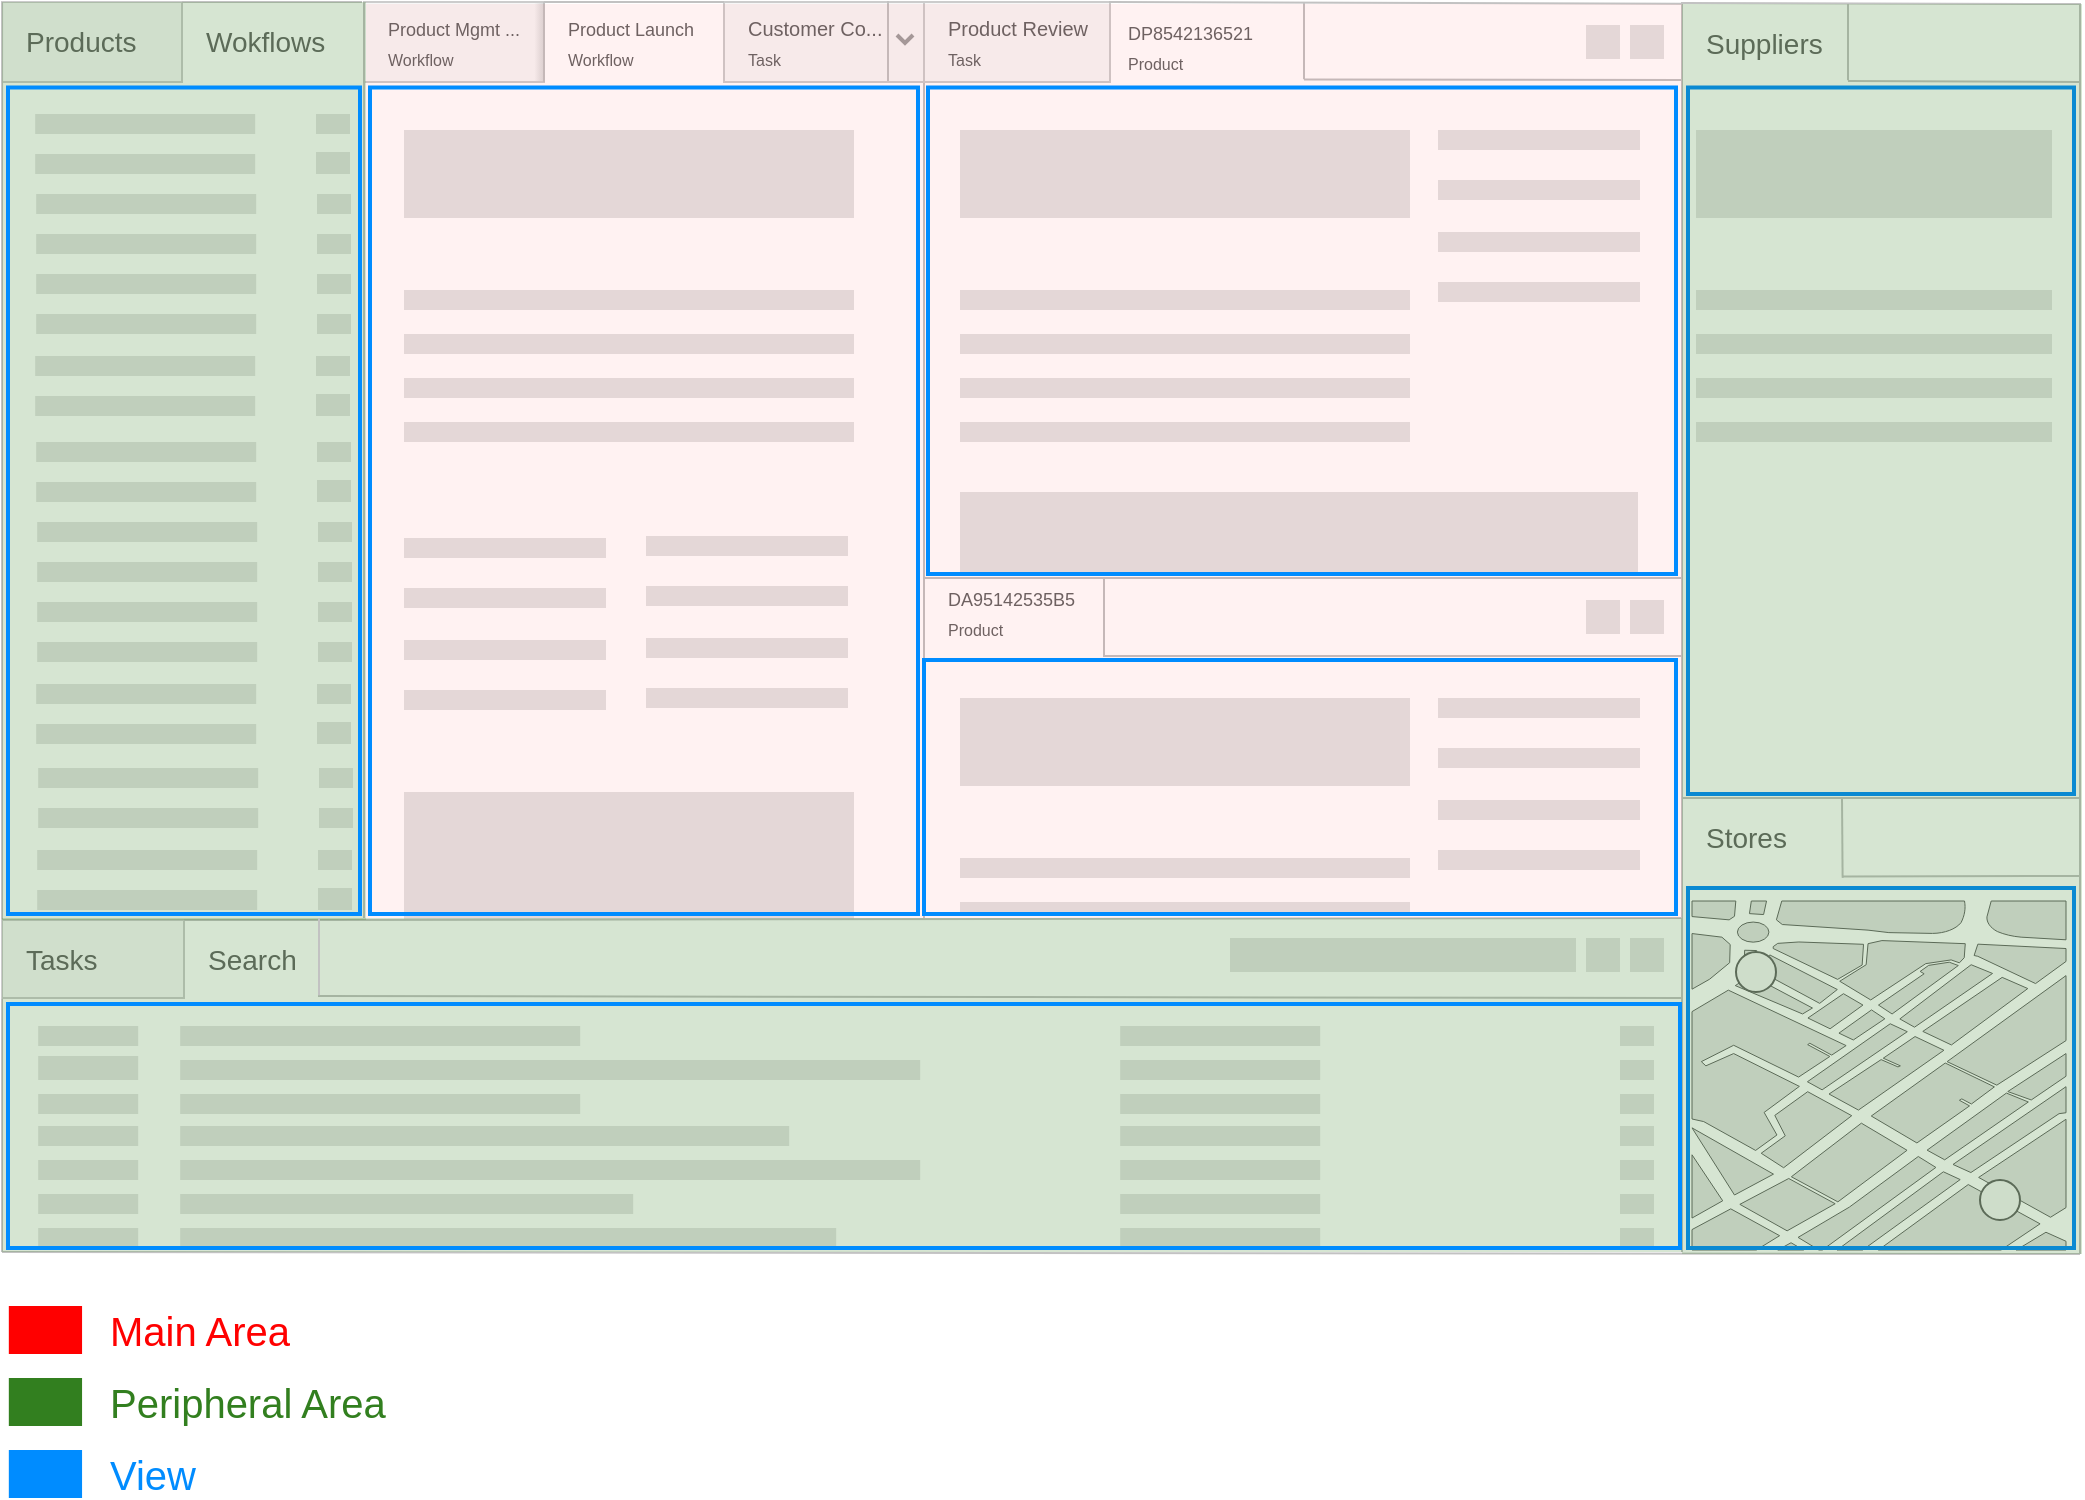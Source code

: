 <mxfile version="13.7.9" type="device" pages="2"><diagram id="ACvgQ2u02pDQ3sh5uERt" name="workbench layout parts"><mxGraphModel dx="1086" dy="966" grid="0" gridSize="10" guides="1" tooltips="1" connect="1" arrows="1" fold="1" page="1" pageScale="1" pageWidth="850" pageHeight="1100" math="0" shadow="0"><root><mxCell id="QEkwIjIinNmfAAZx77ZO-0"/><mxCell id="QEkwIjIinNmfAAZx77ZO-1" parent="QEkwIjIinNmfAAZx77ZO-0"/><mxCell id="oN1YrRl9gcLnpqlqj9UO-5" value="&lt;font color=&quot;#666666&quot;&gt;&lt;font style=&quot;font-size: 9px&quot;&gt;Product Mgmt ...&lt;/font&gt;&lt;br&gt;&lt;/font&gt;&lt;div&gt;&lt;font style=&quot;font-size: 8px&quot; color=&quot;#666666&quot;&gt;Workflow&lt;/font&gt;&lt;/div&gt;" style="rounded=0;whiteSpace=wrap;html=1;comic=0;strokeColor=#CCCCCC;align=left;spacingLeft=10;spacingRight=10;fillColor=#F7F7F7;" parent="QEkwIjIinNmfAAZx77ZO-1" vertex="1"><mxGeometry x="200" y="200" width="90" height="40" as="geometry"/></mxCell><mxCell id="oN1YrRl9gcLnpqlqj9UO-7" value="&lt;font color=&quot;#666666&quot;&gt;&lt;font style=&quot;font-size: 9px&quot;&gt;Product Launch&lt;/font&gt;&lt;br&gt;&lt;/font&gt;&lt;div&gt;&lt;font style=&quot;font-size: 8px&quot; color=&quot;#666666&quot;&gt;Workflow&lt;/font&gt;&lt;/div&gt;" style="rounded=0;whiteSpace=wrap;html=1;comic=0;strokeColor=none;align=left;spacingLeft=10;spacingRight=10;fillColor=none;glass=0;shadow=0;" parent="QEkwIjIinNmfAAZx77ZO-1" vertex="1"><mxGeometry x="290" y="200" width="90" height="40" as="geometry"/></mxCell><mxCell id="oN1YrRl9gcLnpqlqj9UO-8" value="&lt;span style=&quot;color: rgb(102 , 102 , 102)&quot;&gt;&lt;font size=&quot;1&quot;&gt;Customer Co...&lt;br&gt;&lt;/font&gt;&lt;/span&gt;&lt;span style=&quot;font-size: 8px ; color: rgb(102 , 102 , 102)&quot;&gt;Task&lt;/span&gt;" style="rounded=0;whiteSpace=wrap;html=1;comic=0;strokeColor=#CCCCCC;align=left;spacingLeft=10;spacingRight=10;fillColor=#F7F7F7;" parent="QEkwIjIinNmfAAZx77ZO-1" vertex="1"><mxGeometry x="380" y="200" width="100" height="40" as="geometry"/></mxCell><mxCell id="oN1YrRl9gcLnpqlqj9UO-10" value="" style="rounded=0;whiteSpace=wrap;html=1;shadow=0;glass=0;comic=0;strokeColor=none;fillColor=#F7F7F7;gradientColor=#D9D9D9;gradientDirection=east;" parent="QEkwIjIinNmfAAZx77ZO-1" vertex="1"><mxGeometry x="285" y="200.5" width="5" height="39" as="geometry"/></mxCell><mxCell id="oN1YrRl9gcLnpqlqj9UO-11" value="" style="endArrow=none;html=1;strokeColor=#C2C2C2;" parent="QEkwIjIinNmfAAZx77ZO-1" edge="1"><mxGeometry width="50" height="50" relative="1" as="geometry"><mxPoint x="290" y="240" as="sourcePoint"/><mxPoint x="290" y="200" as="targetPoint"/></mxGeometry></mxCell><mxCell id="oN1YrRl9gcLnpqlqj9UO-12" value="" style="endArrow=none;html=1;strokeColor=#C2C2C2;" parent="QEkwIjIinNmfAAZx77ZO-1" edge="1"><mxGeometry width="50" height="50" relative="1" as="geometry"><mxPoint x="480" y="658" as="sourcePoint"/><mxPoint x="480" y="200.5" as="targetPoint"/></mxGeometry></mxCell><mxCell id="oN1YrRl9gcLnpqlqj9UO-13" value="&lt;font color=&quot;#666666&quot;&gt;&lt;font size=&quot;1&quot;&gt;Product Review&lt;/font&gt;&lt;br&gt;&lt;/font&gt;&lt;div&gt;&lt;font style=&quot;font-size: 8px&quot; color=&quot;#666666&quot;&gt;Task&lt;/font&gt;&lt;/div&gt;" style="rounded=0;whiteSpace=wrap;html=1;comic=0;strokeColor=#CCCCCC;align=left;spacingLeft=10;spacingRight=10;fillColor=#F7F7F7;" parent="QEkwIjIinNmfAAZx77ZO-1" vertex="1"><mxGeometry x="480" y="200" width="93" height="40" as="geometry"/></mxCell><mxCell id="oN1YrRl9gcLnpqlqj9UO-14" value="" style="endArrow=none;html=1;strokeColor=#C2C2C2;" parent="QEkwIjIinNmfAAZx77ZO-1" edge="1"><mxGeometry width="50" height="50" relative="1" as="geometry"><mxPoint x="670" y="238.621" as="sourcePoint"/><mxPoint x="670" y="200" as="targetPoint"/></mxGeometry></mxCell><mxCell id="oN1YrRl9gcLnpqlqj9UO-16" value="&lt;font color=&quot;#666666&quot;&gt;&lt;font style=&quot;font-size: 9px&quot;&gt;DP8542136521&lt;/font&gt;&lt;br&gt;&lt;/font&gt;&lt;div&gt;&lt;font style=&quot;font-size: 8px&quot; color=&quot;#666666&quot;&gt;Product&lt;/font&gt;&lt;/div&gt;" style="rounded=0;whiteSpace=wrap;html=1;comic=0;strokeColor=none;align=left;spacingLeft=10;spacingRight=10;fillColor=none;glass=0;shadow=0;" parent="QEkwIjIinNmfAAZx77ZO-1" vertex="1"><mxGeometry x="570" y="201.75" width="96" height="40" as="geometry"/></mxCell><mxCell id="oN1YrRl9gcLnpqlqj9UO-46" value="" style="endArrow=none;html=1;strokeColor=#C2C2C2;" parent="QEkwIjIinNmfAAZx77ZO-1" edge="1"><mxGeometry width="50" height="50" relative="1" as="geometry"><mxPoint x="859" y="239" as="sourcePoint"/><mxPoint x="670" y="238.81" as="targetPoint"/></mxGeometry></mxCell><mxCell id="oN1YrRl9gcLnpqlqj9UO-47" value="" style="rounded=0;whiteSpace=wrap;html=1;fillColor=#E3E3E3;strokeColor=none;fontColor=#333333;" parent="QEkwIjIinNmfAAZx77ZO-1" vertex="1"><mxGeometry x="220" y="264" width="225" height="44" as="geometry"/></mxCell><mxCell id="oN1YrRl9gcLnpqlqj9UO-48" value="" style="rounded=0;whiteSpace=wrap;html=1;fillColor=#E3E3E3;strokeColor=none;fontColor=#333333;" parent="QEkwIjIinNmfAAZx77ZO-1" vertex="1"><mxGeometry x="220" y="344" width="225" height="10" as="geometry"/></mxCell><mxCell id="oN1YrRl9gcLnpqlqj9UO-49" value="" style="rounded=0;whiteSpace=wrap;html=1;fillColor=#E3E3E3;strokeColor=none;fontColor=#333333;" parent="QEkwIjIinNmfAAZx77ZO-1" vertex="1"><mxGeometry x="220" y="366" width="225" height="10" as="geometry"/></mxCell><mxCell id="oN1YrRl9gcLnpqlqj9UO-50" value="" style="rounded=0;whiteSpace=wrap;html=1;fillColor=#E3E3E3;strokeColor=none;fontColor=#333333;" parent="QEkwIjIinNmfAAZx77ZO-1" vertex="1"><mxGeometry x="220" y="388" width="225" height="10" as="geometry"/></mxCell><mxCell id="oN1YrRl9gcLnpqlqj9UO-51" value="" style="rounded=0;whiteSpace=wrap;html=1;fillColor=#E3E3E3;strokeColor=none;fontColor=#333333;" parent="QEkwIjIinNmfAAZx77ZO-1" vertex="1"><mxGeometry x="220" y="410" width="225" height="10" as="geometry"/></mxCell><mxCell id="oN1YrRl9gcLnpqlqj9UO-52" value="" style="rounded=0;whiteSpace=wrap;html=1;fillColor=#E3E3E3;strokeColor=none;fontColor=#333333;" parent="QEkwIjIinNmfAAZx77ZO-1" vertex="1"><mxGeometry x="220" y="468" width="101" height="10" as="geometry"/></mxCell><mxCell id="oN1YrRl9gcLnpqlqj9UO-53" value="" style="rounded=0;whiteSpace=wrap;html=1;fillColor=#E3E3E3;strokeColor=none;fontColor=#333333;" parent="QEkwIjIinNmfAAZx77ZO-1" vertex="1"><mxGeometry x="220" y="493" width="101" height="10" as="geometry"/></mxCell><mxCell id="oN1YrRl9gcLnpqlqj9UO-54" value="" style="rounded=0;whiteSpace=wrap;html=1;fillColor=#E3E3E3;strokeColor=none;fontColor=#333333;" parent="QEkwIjIinNmfAAZx77ZO-1" vertex="1"><mxGeometry x="220" y="519" width="101" height="10" as="geometry"/></mxCell><mxCell id="oN1YrRl9gcLnpqlqj9UO-55" value="" style="rounded=0;whiteSpace=wrap;html=1;fillColor=#E3E3E3;strokeColor=none;fontColor=#333333;" parent="QEkwIjIinNmfAAZx77ZO-1" vertex="1"><mxGeometry x="220" y="544" width="101" height="10" as="geometry"/></mxCell><mxCell id="oN1YrRl9gcLnpqlqj9UO-56" value="" style="rounded=0;whiteSpace=wrap;html=1;fillColor=#E3E3E3;strokeColor=none;fontColor=#333333;" parent="QEkwIjIinNmfAAZx77ZO-1" vertex="1"><mxGeometry x="341" y="467" width="101" height="10" as="geometry"/></mxCell><mxCell id="oN1YrRl9gcLnpqlqj9UO-57" value="" style="rounded=0;whiteSpace=wrap;html=1;fillColor=#E3E3E3;strokeColor=none;fontColor=#333333;" parent="QEkwIjIinNmfAAZx77ZO-1" vertex="1"><mxGeometry x="341" y="492" width="101" height="10" as="geometry"/></mxCell><mxCell id="oN1YrRl9gcLnpqlqj9UO-58" value="" style="rounded=0;whiteSpace=wrap;html=1;fillColor=#E3E3E3;strokeColor=none;fontColor=#333333;" parent="QEkwIjIinNmfAAZx77ZO-1" vertex="1"><mxGeometry x="341" y="518" width="101" height="10" as="geometry"/></mxCell><mxCell id="oN1YrRl9gcLnpqlqj9UO-59" value="" style="rounded=0;whiteSpace=wrap;html=1;fillColor=#E3E3E3;strokeColor=none;fontColor=#333333;" parent="QEkwIjIinNmfAAZx77ZO-1" vertex="1"><mxGeometry x="341" y="543" width="101" height="10" as="geometry"/></mxCell><mxCell id="oN1YrRl9gcLnpqlqj9UO-60" value="" style="rounded=0;whiteSpace=wrap;html=1;fillColor=#E3E3E3;strokeColor=none;fontColor=#333333;" parent="QEkwIjIinNmfAAZx77ZO-1" vertex="1"><mxGeometry x="220" y="595" width="225" height="64" as="geometry"/></mxCell><mxCell id="oN1YrRl9gcLnpqlqj9UO-61" value="" style="rounded=0;whiteSpace=wrap;html=1;fillColor=#E3E3E3;strokeColor=none;fontColor=#333333;" parent="QEkwIjIinNmfAAZx77ZO-1" vertex="1"><mxGeometry x="498" y="264" width="225" height="44" as="geometry"/></mxCell><mxCell id="oN1YrRl9gcLnpqlqj9UO-62" value="" style="rounded=0;whiteSpace=wrap;html=1;fillColor=#E3E3E3;strokeColor=none;fontColor=#333333;" parent="QEkwIjIinNmfAAZx77ZO-1" vertex="1"><mxGeometry x="498" y="344" width="225" height="10" as="geometry"/></mxCell><mxCell id="oN1YrRl9gcLnpqlqj9UO-63" value="" style="rounded=0;whiteSpace=wrap;html=1;fillColor=#E3E3E3;strokeColor=none;fontColor=#333333;" parent="QEkwIjIinNmfAAZx77ZO-1" vertex="1"><mxGeometry x="498" y="366" width="225" height="10" as="geometry"/></mxCell><mxCell id="oN1YrRl9gcLnpqlqj9UO-64" value="" style="rounded=0;whiteSpace=wrap;html=1;fillColor=#E3E3E3;strokeColor=none;fontColor=#333333;" parent="QEkwIjIinNmfAAZx77ZO-1" vertex="1"><mxGeometry x="498" y="388" width="225" height="10" as="geometry"/></mxCell><mxCell id="oN1YrRl9gcLnpqlqj9UO-65" value="" style="rounded=0;whiteSpace=wrap;html=1;fillColor=#E3E3E3;strokeColor=none;fontColor=#333333;" parent="QEkwIjIinNmfAAZx77ZO-1" vertex="1"><mxGeometry x="498" y="410" width="225" height="10" as="geometry"/></mxCell><mxCell id="oN1YrRl9gcLnpqlqj9UO-66" value="" style="rounded=0;whiteSpace=wrap;html=1;fillColor=#E3E3E3;strokeColor=none;fontColor=#333333;" parent="QEkwIjIinNmfAAZx77ZO-1" vertex="1"><mxGeometry x="737" y="264" width="101" height="10" as="geometry"/></mxCell><mxCell id="oN1YrRl9gcLnpqlqj9UO-67" value="" style="rounded=0;whiteSpace=wrap;html=1;fillColor=#E3E3E3;strokeColor=none;fontColor=#333333;" parent="QEkwIjIinNmfAAZx77ZO-1" vertex="1"><mxGeometry x="737" y="289" width="101" height="10" as="geometry"/></mxCell><mxCell id="oN1YrRl9gcLnpqlqj9UO-68" value="" style="rounded=0;whiteSpace=wrap;html=1;fillColor=#E3E3E3;strokeColor=none;fontColor=#333333;" parent="QEkwIjIinNmfAAZx77ZO-1" vertex="1"><mxGeometry x="737" y="315" width="101" height="10" as="geometry"/></mxCell><mxCell id="oN1YrRl9gcLnpqlqj9UO-69" value="" style="rounded=0;whiteSpace=wrap;html=1;fillColor=#E3E3E3;strokeColor=none;fontColor=#333333;" parent="QEkwIjIinNmfAAZx77ZO-1" vertex="1"><mxGeometry x="737" y="340" width="101" height="10" as="geometry"/></mxCell><mxCell id="oN1YrRl9gcLnpqlqj9UO-70" value="" style="rounded=0;whiteSpace=wrap;html=1;fillColor=#E3E3E3;strokeColor=none;fontColor=#333333;" parent="QEkwIjIinNmfAAZx77ZO-1" vertex="1"><mxGeometry x="498" y="445" width="339" height="40" as="geometry"/></mxCell><mxCell id="oN1YrRl9gcLnpqlqj9UO-84" value="" style="html=1;verticalLabelPosition=bottom;labelBackgroundColor=#ffffff;verticalAlign=top;shadow=0;dashed=0;strokeWidth=2;shape=mxgraph.ios7.misc.more;strokeColor=#a0a0a0;fillColor=#ffffff;gradientColor=none;align=left;rotation=90;" parent="QEkwIjIinNmfAAZx77ZO-1" vertex="1"><mxGeometry x="468.5" y="214.5" width="4" height="8" as="geometry"/></mxCell><mxCell id="oN1YrRl9gcLnpqlqj9UO-85" value="" style="endArrow=none;html=1;strokeColor=#C2C2C2;exitX=0;exitY=0;exitDx=0;exitDy=0;" parent="QEkwIjIinNmfAAZx77ZO-1" source="oN1YrRl9gcLnpqlqj9UO-87" edge="1"><mxGeometry width="50" height="50" relative="1" as="geometry"><mxPoint x="766.71" y="525.19" as="sourcePoint"/><mxPoint x="480" y="488" as="targetPoint"/></mxGeometry></mxCell><mxCell id="oN1YrRl9gcLnpqlqj9UO-87" value="" style="rounded=0;whiteSpace=wrap;html=1;strokeColor=#C2C2C2;strokeWidth=1;fillColor=none;gradientColor=none;align=left;" parent="QEkwIjIinNmfAAZx77ZO-1" vertex="1"><mxGeometry x="570" y="488" width="289" height="39" as="geometry"/></mxCell><mxCell id="oN1YrRl9gcLnpqlqj9UO-88" value="&lt;font color=&quot;#666666&quot;&gt;&lt;font style=&quot;font-size: 9px&quot;&gt;DA95142535B5&lt;/font&gt;&lt;br&gt;&lt;/font&gt;&lt;div&gt;&lt;font style=&quot;font-size: 8px&quot; color=&quot;#666666&quot;&gt;Product&amp;nbsp;&lt;/font&gt;&lt;/div&gt;" style="rounded=0;whiteSpace=wrap;html=1;comic=0;strokeColor=none;align=left;spacingLeft=10;spacingRight=10;fillColor=none;glass=0;shadow=0;" parent="QEkwIjIinNmfAAZx77ZO-1" vertex="1"><mxGeometry x="480" y="497" width="86.5" height="15" as="geometry"/></mxCell><mxCell id="oN1YrRl9gcLnpqlqj9UO-89" value="" style="rounded=0;whiteSpace=wrap;html=1;fillColor=#E3E3E3;strokeColor=none;fontColor=#333333;" parent="QEkwIjIinNmfAAZx77ZO-1" vertex="1"><mxGeometry x="498" y="548" width="225" height="44" as="geometry"/></mxCell><mxCell id="oN1YrRl9gcLnpqlqj9UO-90" value="" style="rounded=0;whiteSpace=wrap;html=1;fillColor=#E3E3E3;strokeColor=none;fontColor=#333333;" parent="QEkwIjIinNmfAAZx77ZO-1" vertex="1"><mxGeometry x="498" y="628" width="225" height="10" as="geometry"/></mxCell><mxCell id="oN1YrRl9gcLnpqlqj9UO-91" value="" style="rounded=0;whiteSpace=wrap;html=1;fillColor=#E3E3E3;strokeColor=none;fontColor=#333333;" parent="QEkwIjIinNmfAAZx77ZO-1" vertex="1"><mxGeometry x="498" y="650" width="225" height="7" as="geometry"/></mxCell><mxCell id="oN1YrRl9gcLnpqlqj9UO-94" value="" style="rounded=0;whiteSpace=wrap;html=1;fillColor=#E3E3E3;strokeColor=none;fontColor=#333333;" parent="QEkwIjIinNmfAAZx77ZO-1" vertex="1"><mxGeometry x="737" y="548" width="101" height="10" as="geometry"/></mxCell><mxCell id="oN1YrRl9gcLnpqlqj9UO-95" value="" style="rounded=0;whiteSpace=wrap;html=1;fillColor=#E3E3E3;strokeColor=none;fontColor=#333333;" parent="QEkwIjIinNmfAAZx77ZO-1" vertex="1"><mxGeometry x="737" y="573" width="101" height="10" as="geometry"/></mxCell><mxCell id="oN1YrRl9gcLnpqlqj9UO-96" value="" style="rounded=0;whiteSpace=wrap;html=1;fillColor=#E3E3E3;strokeColor=none;fontColor=#333333;" parent="QEkwIjIinNmfAAZx77ZO-1" vertex="1"><mxGeometry x="737" y="599" width="101" height="10" as="geometry"/></mxCell><mxCell id="oN1YrRl9gcLnpqlqj9UO-97" value="" style="rounded=0;whiteSpace=wrap;html=1;fillColor=#E3E3E3;strokeColor=none;fontColor=#333333;" parent="QEkwIjIinNmfAAZx77ZO-1" vertex="1"><mxGeometry x="737" y="624" width="101" height="10" as="geometry"/></mxCell><mxCell id="oN1YrRl9gcLnpqlqj9UO-100" value="" style="rounded=0;whiteSpace=wrap;html=1;fillColor=#E3E3E3;strokeColor=none;fontColor=#333333;" parent="QEkwIjIinNmfAAZx77ZO-1" vertex="1"><mxGeometry x="108.09" y="712" width="200" height="10" as="geometry"/></mxCell><mxCell id="oN1YrRl9gcLnpqlqj9UO-101" value="" style="rounded=0;whiteSpace=wrap;html=1;fillColor=#E3E3E3;strokeColor=none;fontColor=#333333;" parent="QEkwIjIinNmfAAZx77ZO-1" vertex="1"><mxGeometry x="828" y="712" width="17" height="10" as="geometry"/></mxCell><mxCell id="oN1YrRl9gcLnpqlqj9UO-103" value="" style="rounded=0;whiteSpace=wrap;html=1;fillColor=#E3E3E3;strokeColor=none;fontColor=#333333;" parent="QEkwIjIinNmfAAZx77ZO-1" vertex="1"><mxGeometry x="108.09" y="729" width="370" height="10" as="geometry"/></mxCell><mxCell id="oN1YrRl9gcLnpqlqj9UO-104" value="" style="rounded=0;whiteSpace=wrap;html=1;fillColor=#E3E3E3;strokeColor=none;fontColor=#333333;" parent="QEkwIjIinNmfAAZx77ZO-1" vertex="1"><mxGeometry x="828" y="729" width="17" height="10" as="geometry"/></mxCell><mxCell id="oN1YrRl9gcLnpqlqj9UO-107" value="" style="rounded=0;whiteSpace=wrap;html=1;fillColor=#E3E3E3;strokeColor=none;fontColor=#333333;" parent="QEkwIjIinNmfAAZx77ZO-1" vertex="1"><mxGeometry x="828" y="746" width="17" height="10" as="geometry"/></mxCell><mxCell id="oN1YrRl9gcLnpqlqj9UO-108" value="" style="rounded=0;whiteSpace=wrap;html=1;fillColor=#E3E3E3;strokeColor=none;fontColor=#333333;" parent="QEkwIjIinNmfAAZx77ZO-1" vertex="1"><mxGeometry x="108.09" y="746" width="200" height="10" as="geometry"/></mxCell><mxCell id="oN1YrRl9gcLnpqlqj9UO-109" value="" style="rounded=0;whiteSpace=wrap;html=1;fillColor=#E3E3E3;strokeColor=none;fontColor=#333333;" parent="QEkwIjIinNmfAAZx77ZO-1" vertex="1"><mxGeometry x="828" y="762" width="17" height="10" as="geometry"/></mxCell><mxCell id="oN1YrRl9gcLnpqlqj9UO-110" value="" style="rounded=0;whiteSpace=wrap;html=1;fillColor=#E3E3E3;strokeColor=none;fontColor=#333333;" parent="QEkwIjIinNmfAAZx77ZO-1" vertex="1"><mxGeometry x="108.09" y="762" width="304.5" height="10" as="geometry"/></mxCell><mxCell id="oN1YrRl9gcLnpqlqj9UO-111" value="" style="rounded=0;whiteSpace=wrap;html=1;fillColor=#E3E3E3;strokeColor=none;fontColor=#333333;" parent="QEkwIjIinNmfAAZx77ZO-1" vertex="1"><mxGeometry x="828" y="779" width="17" height="10" as="geometry"/></mxCell><mxCell id="oN1YrRl9gcLnpqlqj9UO-113" value="" style="rounded=0;whiteSpace=wrap;html=1;fillColor=#E3E3E3;strokeColor=none;fontColor=#333333;" parent="QEkwIjIinNmfAAZx77ZO-1" vertex="1"><mxGeometry x="108.09" y="796" width="226.5" height="10" as="geometry"/></mxCell><mxCell id="oN1YrRl9gcLnpqlqj9UO-114" value="" style="rounded=0;whiteSpace=wrap;html=1;fillColor=#E3E3E3;strokeColor=none;fontColor=#333333;" parent="QEkwIjIinNmfAAZx77ZO-1" vertex="1"><mxGeometry x="828" y="796" width="17" height="10" as="geometry"/></mxCell><mxCell id="oN1YrRl9gcLnpqlqj9UO-117" value="" style="rounded=0;whiteSpace=wrap;html=1;fillColor=#E3E3E3;strokeColor=none;fontColor=#333333;" parent="QEkwIjIinNmfAAZx77ZO-1" vertex="1"><mxGeometry x="108.09" y="813" width="328" height="10" as="geometry"/></mxCell><mxCell id="oN1YrRl9gcLnpqlqj9UO-118" value="" style="rounded=0;whiteSpace=wrap;html=1;fillColor=#E3E3E3;strokeColor=none;fontColor=#333333;" parent="QEkwIjIinNmfAAZx77ZO-1" vertex="1"><mxGeometry x="828" y="813" width="17" height="10" as="geometry"/></mxCell><mxCell id="oN1YrRl9gcLnpqlqj9UO-140" value="" style="endArrow=none;html=1;strokeColor=#C2C2C2;" parent="QEkwIjIinNmfAAZx77ZO-1" edge="1"><mxGeometry width="50" height="50" relative="1" as="geometry"><mxPoint x="462" y="239.5" as="sourcePoint"/><mxPoint x="462" y="199.5" as="targetPoint"/></mxGeometry></mxCell><mxCell id="jc8bcVHI_UliL3W0M2WG-1" value="" style="rounded=0;whiteSpace=wrap;html=1;fontSize=13;align=left;verticalAlign=top;fontStyle=1;spacingLeft=11;strokeColor=none;flipV=1;fillColor=#327F1F;" parent="QEkwIjIinNmfAAZx77ZO-1" vertex="1"><mxGeometry x="22.41" y="888" width="36.62" height="24" as="geometry"/></mxCell><mxCell id="jc8bcVHI_UliL3W0M2WG-2" value="&lt;font style=&quot;font-size: 20px ; font-weight: normal&quot;&gt;Peripheral Area&lt;/font&gt;" style="text;html=1;strokeColor=none;fillColor=none;align=left;verticalAlign=middle;whiteSpace=wrap;rounded=0;fontStyle=1;fontColor=#327F1F;" parent="QEkwIjIinNmfAAZx77ZO-1" vertex="1"><mxGeometry x="71.32" y="890" width="161" height="20" as="geometry"/></mxCell><mxCell id="jc8bcVHI_UliL3W0M2WG-3" value="" style="rounded=0;whiteSpace=wrap;html=1;fontSize=13;align=left;verticalAlign=top;fontStyle=1;spacingLeft=11;strokeColor=none;fillColor=#FF0000;flipV=1;" parent="QEkwIjIinNmfAAZx77ZO-1" vertex="1"><mxGeometry x="22.41" y="852" width="36.62" height="24" as="geometry"/></mxCell><mxCell id="jc8bcVHI_UliL3W0M2WG-4" value="&lt;font style=&quot;font-size: 20px ; font-weight: normal&quot;&gt;Main Area&lt;/font&gt;" style="text;html=1;strokeColor=none;fillColor=none;align=left;verticalAlign=middle;whiteSpace=wrap;rounded=0;fontStyle=1;fontColor=#FF0000;" parent="QEkwIjIinNmfAAZx77ZO-1" vertex="1"><mxGeometry x="70.91" y="854" width="161" height="20" as="geometry"/></mxCell><mxCell id="jc8bcVHI_UliL3W0M2WG-9" value="" style="rounded=0;whiteSpace=wrap;html=1;fontSize=13;align=left;verticalAlign=top;fontStyle=1;spacingLeft=11;strokeColor=none;fillColor=#008CFF;flipV=1;" parent="QEkwIjIinNmfAAZx77ZO-1" vertex="1"><mxGeometry x="22.41" y="924" width="36.62" height="24" as="geometry"/></mxCell><mxCell id="jc8bcVHI_UliL3W0M2WG-10" value="&lt;font style=&quot;font-size: 20px ; font-weight: normal&quot;&gt;View&lt;/font&gt;" style="text;html=1;strokeColor=none;fillColor=none;align=left;verticalAlign=middle;whiteSpace=wrap;rounded=0;fontStyle=1;fontColor=#008CFF;" parent="QEkwIjIinNmfAAZx77ZO-1" vertex="1"><mxGeometry x="70.91" y="926" width="161" height="20" as="geometry"/></mxCell><mxCell id="BIw0nj5HKOoL07-5BLjQ-2" value="&lt;font color=&quot;#666666&quot; style=&quot;font-size: 14px;&quot;&gt;Products&lt;br style=&quot;font-size: 14px;&quot;&gt;&lt;/font&gt;" style="rounded=0;whiteSpace=wrap;html=1;comic=0;strokeColor=#CCCCCC;align=left;spacingLeft=10;spacingRight=10;fillColor=#F7F7F7;fontSize=14;" parent="QEkwIjIinNmfAAZx77ZO-1" vertex="1"><mxGeometry x="19" y="200" width="90" height="40" as="geometry"/></mxCell><mxCell id="BIw0nj5HKOoL07-5BLjQ-3" value="&lt;font color=&quot;#666666&quot; style=&quot;font-size: 14px;&quot;&gt;Wokflows&lt;br style=&quot;font-size: 14px;&quot;&gt;&lt;/font&gt;" style="rounded=0;whiteSpace=wrap;html=1;comic=0;strokeColor=none;align=left;spacingLeft=10;spacingRight=10;fillColor=none;glass=0;shadow=0;fontSize=14;" parent="QEkwIjIinNmfAAZx77ZO-1" vertex="1"><mxGeometry x="109" y="200" width="90" height="40" as="geometry"/></mxCell><mxCell id="BIw0nj5HKOoL07-5BLjQ-5" value="" style="endArrow=none;html=1;strokeColor=#C2C2C2;" parent="QEkwIjIinNmfAAZx77ZO-1" edge="1"><mxGeometry width="50" height="50" relative="1" as="geometry"><mxPoint x="200" y="658" as="sourcePoint"/><mxPoint x="200.02" y="200" as="targetPoint"/></mxGeometry></mxCell><mxCell id="BIw0nj5HKOoL07-5BLjQ-6" value="" style="endArrow=none;html=1;strokeColor=#C2C2C2;" parent="QEkwIjIinNmfAAZx77ZO-1" edge="1"><mxGeometry width="50" height="50" relative="1" as="geometry"><mxPoint x="19" y="825" as="sourcePoint"/><mxPoint x="19.02" y="200" as="targetPoint"/></mxGeometry></mxCell><mxCell id="BIw0nj5HKOoL07-5BLjQ-7" value="" style="endArrow=none;html=1;strokeColor=#C2C2C2;" parent="QEkwIjIinNmfAAZx77ZO-1" edge="1"><mxGeometry width="50" height="50" relative="1" as="geometry"><mxPoint x="109" y="200" as="sourcePoint"/><mxPoint x="199" y="200" as="targetPoint"/></mxGeometry></mxCell><mxCell id="BIw0nj5HKOoL07-5BLjQ-8" value="" style="endArrow=none;html=1;strokeColor=#C2C2C2;" parent="QEkwIjIinNmfAAZx77ZO-1" edge="1"><mxGeometry width="50" height="50" relative="1" as="geometry"><mxPoint x="290" y="200" as="sourcePoint"/><mxPoint x="380" y="200" as="targetPoint"/></mxGeometry></mxCell><mxCell id="BIw0nj5HKOoL07-5BLjQ-9" value="" style="rounded=0;whiteSpace=wrap;html=1;fillColor=#E3E3E3;strokeColor=none;fontColor=#333333;" parent="QEkwIjIinNmfAAZx77ZO-1" vertex="1"><mxGeometry x="811" y="499" width="17" height="17" as="geometry"/></mxCell><mxCell id="BIw0nj5HKOoL07-5BLjQ-10" value="" style="rounded=0;whiteSpace=wrap;html=1;fillColor=#E3E3E3;strokeColor=none;fontColor=#333333;" parent="QEkwIjIinNmfAAZx77ZO-1" vertex="1"><mxGeometry x="833" y="499" width="17" height="17" as="geometry"/></mxCell><mxCell id="BIw0nj5HKOoL07-5BLjQ-11" value="" style="rounded=0;whiteSpace=wrap;html=1;fillColor=#E3E3E3;strokeColor=none;fontColor=#333333;" parent="QEkwIjIinNmfAAZx77ZO-1" vertex="1"><mxGeometry x="811" y="211.5" width="17" height="17" as="geometry"/></mxCell><mxCell id="BIw0nj5HKOoL07-5BLjQ-12" value="" style="rounded=0;whiteSpace=wrap;html=1;fillColor=#E3E3E3;strokeColor=none;fontColor=#333333;" parent="QEkwIjIinNmfAAZx77ZO-1" vertex="1"><mxGeometry x="833" y="211.5" width="17" height="17" as="geometry"/></mxCell><mxCell id="BIw0nj5HKOoL07-5BLjQ-13" value="" style="endArrow=none;html=1;strokeColor=#C2C2C2;entryX=0;entryY=0;entryDx=0;entryDy=0;" parent="QEkwIjIinNmfAAZx77ZO-1" edge="1"><mxGeometry width="50" height="50" relative="1" as="geometry"><mxPoint x="572.53" y="200" as="sourcePoint"/><mxPoint x="858.59" y="200.83" as="targetPoint"/></mxGeometry></mxCell><mxCell id="BIw0nj5HKOoL07-5BLjQ-55" value="&lt;font color=&quot;#666666&quot; style=&quot;font-size: 14px;&quot;&gt;Suppliers&lt;br style=&quot;font-size: 14px;&quot;&gt;&lt;/font&gt;" style="rounded=0;whiteSpace=wrap;html=1;comic=0;strokeColor=none;align=left;spacingLeft=10;spacingRight=10;fillColor=none;glass=0;shadow=0;fontSize=14;" parent="QEkwIjIinNmfAAZx77ZO-1" vertex="1"><mxGeometry x="859" y="200.5" width="85" height="40" as="geometry"/></mxCell><mxCell id="BIw0nj5HKOoL07-5BLjQ-57" value="" style="endArrow=none;html=1;strokeColor=#C2C2C2;" parent="QEkwIjIinNmfAAZx77ZO-1" edge="1"><mxGeometry width="50" height="50" relative="1" as="geometry"><mxPoint x="1058" y="826" as="sourcePoint"/><mxPoint x="1058" y="200.5" as="targetPoint"/></mxGeometry></mxCell><mxCell id="BIw0nj5HKOoL07-5BLjQ-58" value="" style="endArrow=none;html=1;strokeColor=#C2C2C2;exitX=1;exitY=1;exitDx=0;exitDy=0;" parent="QEkwIjIinNmfAAZx77ZO-1" source="BIw0nj5HKOoL07-5BLjQ-234" edge="1"><mxGeometry width="50" height="50" relative="1" as="geometry"><mxPoint x="859" y="824" as="sourcePoint"/><mxPoint x="859" y="200" as="targetPoint"/></mxGeometry></mxCell><mxCell id="BIw0nj5HKOoL07-5BLjQ-59" value="" style="endArrow=none;html=1;strokeColor=#C2C2C2;exitX=1;exitY=-0.001;exitDx=0;exitDy=0;exitPerimeter=0;" parent="QEkwIjIinNmfAAZx77ZO-1" source="BIw0nj5HKOoL07-5BLjQ-247" edge="1"><mxGeometry width="50" height="50" relative="1" as="geometry"><mxPoint x="962" y="201" as="sourcePoint"/><mxPoint x="1058" y="201" as="targetPoint"/></mxGeometry></mxCell><mxCell id="BIw0nj5HKOoL07-5BLjQ-61" value="" style="endArrow=none;html=1;strokeColor=#C2C2C2;" parent="QEkwIjIinNmfAAZx77ZO-1" edge="1"><mxGeometry width="50" height="50" relative="1" as="geometry"><mxPoint x="942" y="239.121" as="sourcePoint"/><mxPoint x="942" y="200.5" as="targetPoint"/></mxGeometry></mxCell><mxCell id="BIw0nj5HKOoL07-5BLjQ-62" value="" style="endArrow=none;html=1;strokeColor=#C2C2C2;" parent="QEkwIjIinNmfAAZx77ZO-1" edge="1"><mxGeometry width="50" height="50" relative="1" as="geometry"><mxPoint x="1058" y="240" as="sourcePoint"/><mxPoint x="942" y="239.5" as="targetPoint"/></mxGeometry></mxCell><mxCell id="BIw0nj5HKOoL07-5BLjQ-69" value="&lt;font color=&quot;#666666&quot; style=&quot;font-size: 14px;&quot;&gt;Stores&lt;br style=&quot;font-size: 14px;&quot;&gt;&lt;/font&gt;" style="rounded=0;whiteSpace=wrap;html=1;comic=0;strokeColor=none;align=left;spacingLeft=10;spacingRight=10;fillColor=none;glass=0;shadow=0;fontSize=14;" parent="QEkwIjIinNmfAAZx77ZO-1" vertex="1"><mxGeometry x="859" y="598" width="90" height="40" as="geometry"/></mxCell><mxCell id="BIw0nj5HKOoL07-5BLjQ-70" value="" style="endArrow=none;html=1;strokeColor=#C2C2C2;exitX=0;exitY=0;exitDx=0;exitDy=0;" parent="QEkwIjIinNmfAAZx77ZO-1" source="BIw0nj5HKOoL07-5BLjQ-69" edge="1"><mxGeometry width="50" height="50" relative="1" as="geometry"><mxPoint x="964" y="597" as="sourcePoint"/><mxPoint x="1058" y="598" as="targetPoint"/></mxGeometry></mxCell><mxCell id="BIw0nj5HKOoL07-5BLjQ-71" value="&lt;font color=&quot;#666666&quot; style=&quot;font-size: 14px;&quot;&gt;Tasks&lt;br style=&quot;font-size: 14px;&quot;&gt;&lt;/font&gt;" style="rounded=0;whiteSpace=wrap;html=1;comic=0;strokeColor=#CCCCCC;align=left;spacingLeft=10;spacingRight=10;fillColor=#F7F7F7;fontSize=14;" parent="QEkwIjIinNmfAAZx77ZO-1" vertex="1"><mxGeometry x="19" y="659" width="91" height="39" as="geometry"/></mxCell><mxCell id="BIw0nj5HKOoL07-5BLjQ-72" value="&lt;font color=&quot;#666666&quot; style=&quot;font-size: 14px;&quot;&gt;Search&lt;br style=&quot;font-size: 14px;&quot;&gt;&lt;/font&gt;" style="rounded=0;whiteSpace=wrap;html=1;comic=0;strokeColor=none;align=left;spacingLeft=10;spacingRight=10;fillColor=none;glass=0;shadow=0;fontSize=14;" parent="QEkwIjIinNmfAAZx77ZO-1" vertex="1"><mxGeometry x="110" y="658.5" width="80" height="40" as="geometry"/></mxCell><mxCell id="BIw0nj5HKOoL07-5BLjQ-74" value="" style="endArrow=none;html=1;strokeColor=#C2C2C2;exitX=1;exitY=0;exitDx=0;exitDy=0;" parent="QEkwIjIinNmfAAZx77ZO-1" source="BIw0nj5HKOoL07-5BLjQ-71" edge="1"><mxGeometry width="50" height="50" relative="1" as="geometry"><mxPoint x="110" y="658.4" as="sourcePoint"/><mxPoint x="178" y="659" as="targetPoint"/></mxGeometry></mxCell><mxCell id="BIw0nj5HKOoL07-5BLjQ-76" value="" style="endArrow=none;html=1;strokeColor=#C2C2C2;" parent="QEkwIjIinNmfAAZx77ZO-1" edge="1"><mxGeometry width="50" height="50" relative="1" as="geometry"><mxPoint x="859" y="698" as="sourcePoint"/><mxPoint x="177" y="697" as="targetPoint"/></mxGeometry></mxCell><mxCell id="BIw0nj5HKOoL07-5BLjQ-77" value="" style="endArrow=none;html=1;strokeColor=#C2C2C2;" parent="QEkwIjIinNmfAAZx77ZO-1" edge="1"><mxGeometry width="50" height="50" relative="1" as="geometry"><mxPoint x="19" y="825" as="sourcePoint"/><mxPoint x="1058" y="826" as="targetPoint"/></mxGeometry></mxCell><mxCell id="BIw0nj5HKOoL07-5BLjQ-78" value="" style="endArrow=none;html=1;strokeColor=#C2C2C2;" parent="QEkwIjIinNmfAAZx77ZO-1" edge="1"><mxGeometry width="50" height="50" relative="1" as="geometry"><mxPoint x="939.31" y="637.871" as="sourcePoint"/><mxPoint x="939" y="598" as="targetPoint"/></mxGeometry></mxCell><mxCell id="BIw0nj5HKOoL07-5BLjQ-79" value="" style="endArrow=none;html=1;strokeColor=#C2C2C2;" parent="QEkwIjIinNmfAAZx77ZO-1" edge="1"><mxGeometry width="50" height="50" relative="1" as="geometry"><mxPoint x="1058" y="637" as="sourcePoint"/><mxPoint x="939" y="637.25" as="targetPoint"/></mxGeometry></mxCell><mxCell id="BIw0nj5HKOoL07-5BLjQ-80" value="" style="endArrow=none;html=1;strokeColor=#C2C2C2;entryX=1;entryY=0;entryDx=0;entryDy=0;" parent="QEkwIjIinNmfAAZx77ZO-1" target="BIw0nj5HKOoL07-5BLjQ-234" edge="1"><mxGeometry width="50" height="50" relative="1" as="geometry"><mxPoint x="178" y="659" as="sourcePoint"/><mxPoint x="859" y="657" as="targetPoint"/></mxGeometry></mxCell><mxCell id="BIw0nj5HKOoL07-5BLjQ-81" value="" style="rounded=0;whiteSpace=wrap;html=1;fillColor=#E3E3E3;strokeColor=none;fontColor=#333333;" parent="QEkwIjIinNmfAAZx77ZO-1" vertex="1"><mxGeometry x="811" y="668" width="17" height="17" as="geometry"/></mxCell><mxCell id="BIw0nj5HKOoL07-5BLjQ-82" value="" style="rounded=0;whiteSpace=wrap;html=1;fillColor=#E3E3E3;strokeColor=none;fontColor=#333333;" parent="QEkwIjIinNmfAAZx77ZO-1" vertex="1"><mxGeometry x="833" y="668" width="17" height="17" as="geometry"/></mxCell><mxCell id="BIw0nj5HKOoL07-5BLjQ-83" value="" style="rounded=0;whiteSpace=wrap;html=1;fillColor=#E3E3E3;strokeColor=none;fontColor=#333333;" parent="QEkwIjIinNmfAAZx77ZO-1" vertex="1"><mxGeometry x="633" y="668" width="173" height="17" as="geometry"/></mxCell><mxCell id="BIw0nj5HKOoL07-5BLjQ-108" value="" style="rounded=0;whiteSpace=wrap;html=1;fillColor=#E3E3E3;strokeColor=none;fontColor=#333333;" parent="QEkwIjIinNmfAAZx77ZO-1" vertex="1"><mxGeometry x="35.59" y="256" width="110" height="10" as="geometry"/></mxCell><mxCell id="BIw0nj5HKOoL07-5BLjQ-109" value="" style="rounded=0;whiteSpace=wrap;html=1;fillColor=#E3E3E3;strokeColor=none;fontColor=#333333;" parent="QEkwIjIinNmfAAZx77ZO-1" vertex="1"><mxGeometry x="176" y="256" width="17" height="10" as="geometry"/></mxCell><mxCell id="BIw0nj5HKOoL07-5BLjQ-110" value="" style="rounded=0;whiteSpace=wrap;html=1;fillColor=#E3E3E3;strokeColor=none;fontColor=#333333;" parent="QEkwIjIinNmfAAZx77ZO-1" vertex="1"><mxGeometry x="176" y="256" width="17" height="10" as="geometry"/></mxCell><mxCell id="BIw0nj5HKOoL07-5BLjQ-111" value="" style="rounded=0;whiteSpace=wrap;html=1;fillColor=#E3E3E3;strokeColor=none;fontColor=#333333;" parent="QEkwIjIinNmfAAZx77ZO-1" vertex="1"><mxGeometry x="35.59" y="276" width="110" height="10" as="geometry"/></mxCell><mxCell id="BIw0nj5HKOoL07-5BLjQ-112" value="" style="rounded=0;whiteSpace=wrap;html=1;fillColor=#E3E3E3;strokeColor=none;fontColor=#333333;" parent="QEkwIjIinNmfAAZx77ZO-1" vertex="1"><mxGeometry x="176" y="275" width="17" height="10" as="geometry"/></mxCell><mxCell id="BIw0nj5HKOoL07-5BLjQ-113" value="" style="rounded=0;whiteSpace=wrap;html=1;fillColor=#E3E3E3;strokeColor=none;fontColor=#333333;" parent="QEkwIjIinNmfAAZx77ZO-1" vertex="1"><mxGeometry x="176" y="276" width="17" height="10" as="geometry"/></mxCell><mxCell id="BIw0nj5HKOoL07-5BLjQ-114" value="" style="rounded=0;whiteSpace=wrap;html=1;fillColor=#E3E3E3;strokeColor=none;fontColor=#333333;" parent="QEkwIjIinNmfAAZx77ZO-1" vertex="1"><mxGeometry x="36.09" y="296" width="110" height="10" as="geometry"/></mxCell><mxCell id="BIw0nj5HKOoL07-5BLjQ-115" value="" style="rounded=0;whiteSpace=wrap;html=1;fillColor=#E3E3E3;strokeColor=none;fontColor=#333333;" parent="QEkwIjIinNmfAAZx77ZO-1" vertex="1"><mxGeometry x="176.5" y="296" width="17" height="10" as="geometry"/></mxCell><mxCell id="BIw0nj5HKOoL07-5BLjQ-116" value="" style="rounded=0;whiteSpace=wrap;html=1;fillColor=#E3E3E3;strokeColor=none;fontColor=#333333;" parent="QEkwIjIinNmfAAZx77ZO-1" vertex="1"><mxGeometry x="36.09" y="316" width="110" height="10" as="geometry"/></mxCell><mxCell id="BIw0nj5HKOoL07-5BLjQ-117" value="" style="rounded=0;whiteSpace=wrap;html=1;fillColor=#E3E3E3;strokeColor=none;fontColor=#333333;" parent="QEkwIjIinNmfAAZx77ZO-1" vertex="1"><mxGeometry x="176.5" y="316" width="17" height="10" as="geometry"/></mxCell><mxCell id="BIw0nj5HKOoL07-5BLjQ-118" value="" style="rounded=0;whiteSpace=wrap;html=1;fillColor=#E3E3E3;strokeColor=none;fontColor=#333333;" parent="QEkwIjIinNmfAAZx77ZO-1" vertex="1"><mxGeometry x="36.09" y="336" width="110" height="10" as="geometry"/></mxCell><mxCell id="BIw0nj5HKOoL07-5BLjQ-119" value="" style="rounded=0;whiteSpace=wrap;html=1;fillColor=#E3E3E3;strokeColor=none;fontColor=#333333;" parent="QEkwIjIinNmfAAZx77ZO-1" vertex="1"><mxGeometry x="176.5" y="336" width="17" height="10" as="geometry"/></mxCell><mxCell id="BIw0nj5HKOoL07-5BLjQ-120" value="" style="rounded=0;whiteSpace=wrap;html=1;fillColor=#E3E3E3;strokeColor=none;fontColor=#333333;" parent="QEkwIjIinNmfAAZx77ZO-1" vertex="1"><mxGeometry x="176.5" y="336" width="17" height="10" as="geometry"/></mxCell><mxCell id="BIw0nj5HKOoL07-5BLjQ-121" value="" style="rounded=0;whiteSpace=wrap;html=1;fillColor=#E3E3E3;strokeColor=none;fontColor=#333333;" parent="QEkwIjIinNmfAAZx77ZO-1" vertex="1"><mxGeometry x="36.09" y="356" width="110" height="10" as="geometry"/></mxCell><mxCell id="BIw0nj5HKOoL07-5BLjQ-122" value="" style="rounded=0;whiteSpace=wrap;html=1;fillColor=#E3E3E3;strokeColor=none;fontColor=#333333;" parent="QEkwIjIinNmfAAZx77ZO-1" vertex="1"><mxGeometry x="176.5" y="356" width="17" height="10" as="geometry"/></mxCell><mxCell id="BIw0nj5HKOoL07-5BLjQ-123" value="" style="rounded=0;whiteSpace=wrap;html=1;fillColor=#E3E3E3;strokeColor=none;fontColor=#333333;" parent="QEkwIjIinNmfAAZx77ZO-1" vertex="1"><mxGeometry x="176.5" y="356" width="17" height="10" as="geometry"/></mxCell><mxCell id="BIw0nj5HKOoL07-5BLjQ-124" value="" style="rounded=0;whiteSpace=wrap;html=1;fillColor=#E3E3E3;strokeColor=none;fontColor=#333333;" parent="QEkwIjIinNmfAAZx77ZO-1" vertex="1"><mxGeometry x="176.5" y="336" width="17" height="10" as="geometry"/></mxCell><mxCell id="BIw0nj5HKOoL07-5BLjQ-125" value="" style="rounded=0;whiteSpace=wrap;html=1;fillColor=#E3E3E3;strokeColor=none;fontColor=#333333;" parent="QEkwIjIinNmfAAZx77ZO-1" vertex="1"><mxGeometry x="35.59" y="377" width="110" height="10" as="geometry"/></mxCell><mxCell id="BIw0nj5HKOoL07-5BLjQ-126" value="" style="rounded=0;whiteSpace=wrap;html=1;fillColor=#E3E3E3;strokeColor=none;fontColor=#333333;" parent="QEkwIjIinNmfAAZx77ZO-1" vertex="1"><mxGeometry x="176" y="377" width="17" height="10" as="geometry"/></mxCell><mxCell id="BIw0nj5HKOoL07-5BLjQ-127" value="" style="rounded=0;whiteSpace=wrap;html=1;fillColor=#E3E3E3;strokeColor=none;fontColor=#333333;" parent="QEkwIjIinNmfAAZx77ZO-1" vertex="1"><mxGeometry x="176" y="377" width="17" height="10" as="geometry"/></mxCell><mxCell id="BIw0nj5HKOoL07-5BLjQ-128" value="" style="rounded=0;whiteSpace=wrap;html=1;fillColor=#E3E3E3;strokeColor=none;fontColor=#333333;" parent="QEkwIjIinNmfAAZx77ZO-1" vertex="1"><mxGeometry x="35.59" y="397" width="110" height="10" as="geometry"/></mxCell><mxCell id="BIw0nj5HKOoL07-5BLjQ-129" value="" style="rounded=0;whiteSpace=wrap;html=1;fillColor=#E3E3E3;strokeColor=none;fontColor=#333333;" parent="QEkwIjIinNmfAAZx77ZO-1" vertex="1"><mxGeometry x="176" y="396" width="17" height="10" as="geometry"/></mxCell><mxCell id="BIw0nj5HKOoL07-5BLjQ-130" value="" style="rounded=0;whiteSpace=wrap;html=1;fillColor=#E3E3E3;strokeColor=none;fontColor=#333333;" parent="QEkwIjIinNmfAAZx77ZO-1" vertex="1"><mxGeometry x="176" y="397" width="17" height="10" as="geometry"/></mxCell><mxCell id="BIw0nj5HKOoL07-5BLjQ-147" value="" style="rounded=0;whiteSpace=wrap;html=1;fillColor=#E3E3E3;strokeColor=none;fontColor=#333333;" parent="QEkwIjIinNmfAAZx77ZO-1" vertex="1"><mxGeometry x="36.09" y="420" width="110" height="10" as="geometry"/></mxCell><mxCell id="BIw0nj5HKOoL07-5BLjQ-148" value="" style="rounded=0;whiteSpace=wrap;html=1;fillColor=#E3E3E3;strokeColor=none;fontColor=#333333;" parent="QEkwIjIinNmfAAZx77ZO-1" vertex="1"><mxGeometry x="176.5" y="420" width="17" height="10" as="geometry"/></mxCell><mxCell id="BIw0nj5HKOoL07-5BLjQ-149" value="" style="rounded=0;whiteSpace=wrap;html=1;fillColor=#E3E3E3;strokeColor=none;fontColor=#333333;" parent="QEkwIjIinNmfAAZx77ZO-1" vertex="1"><mxGeometry x="176.5" y="420" width="17" height="10" as="geometry"/></mxCell><mxCell id="BIw0nj5HKOoL07-5BLjQ-150" value="" style="rounded=0;whiteSpace=wrap;html=1;fillColor=#E3E3E3;strokeColor=none;fontColor=#333333;" parent="QEkwIjIinNmfAAZx77ZO-1" vertex="1"><mxGeometry x="36.09" y="440" width="110" height="10" as="geometry"/></mxCell><mxCell id="BIw0nj5HKOoL07-5BLjQ-151" value="" style="rounded=0;whiteSpace=wrap;html=1;fillColor=#E3E3E3;strokeColor=none;fontColor=#333333;" parent="QEkwIjIinNmfAAZx77ZO-1" vertex="1"><mxGeometry x="176.5" y="439" width="17" height="10" as="geometry"/></mxCell><mxCell id="BIw0nj5HKOoL07-5BLjQ-152" value="" style="rounded=0;whiteSpace=wrap;html=1;fillColor=#E3E3E3;strokeColor=none;fontColor=#333333;" parent="QEkwIjIinNmfAAZx77ZO-1" vertex="1"><mxGeometry x="176.5" y="440" width="17" height="10" as="geometry"/></mxCell><mxCell id="BIw0nj5HKOoL07-5BLjQ-153" value="" style="rounded=0;whiteSpace=wrap;html=1;fillColor=#E3E3E3;strokeColor=none;fontColor=#333333;" parent="QEkwIjIinNmfAAZx77ZO-1" vertex="1"><mxGeometry x="36.59" y="460" width="110" height="10" as="geometry"/></mxCell><mxCell id="BIw0nj5HKOoL07-5BLjQ-154" value="" style="rounded=0;whiteSpace=wrap;html=1;fillColor=#E3E3E3;strokeColor=none;fontColor=#333333;" parent="QEkwIjIinNmfAAZx77ZO-1" vertex="1"><mxGeometry x="177" y="460" width="17" height="10" as="geometry"/></mxCell><mxCell id="BIw0nj5HKOoL07-5BLjQ-155" value="" style="rounded=0;whiteSpace=wrap;html=1;fillColor=#E3E3E3;strokeColor=none;fontColor=#333333;" parent="QEkwIjIinNmfAAZx77ZO-1" vertex="1"><mxGeometry x="36.59" y="480" width="110" height="10" as="geometry"/></mxCell><mxCell id="BIw0nj5HKOoL07-5BLjQ-156" value="" style="rounded=0;whiteSpace=wrap;html=1;fillColor=#E3E3E3;strokeColor=none;fontColor=#333333;" parent="QEkwIjIinNmfAAZx77ZO-1" vertex="1"><mxGeometry x="177" y="480" width="17" height="10" as="geometry"/></mxCell><mxCell id="BIw0nj5HKOoL07-5BLjQ-157" value="" style="rounded=0;whiteSpace=wrap;html=1;fillColor=#E3E3E3;strokeColor=none;fontColor=#333333;" parent="QEkwIjIinNmfAAZx77ZO-1" vertex="1"><mxGeometry x="36.59" y="500" width="110" height="10" as="geometry"/></mxCell><mxCell id="BIw0nj5HKOoL07-5BLjQ-158" value="" style="rounded=0;whiteSpace=wrap;html=1;fillColor=#E3E3E3;strokeColor=none;fontColor=#333333;" parent="QEkwIjIinNmfAAZx77ZO-1" vertex="1"><mxGeometry x="177" y="500" width="17" height="10" as="geometry"/></mxCell><mxCell id="BIw0nj5HKOoL07-5BLjQ-159" value="" style="rounded=0;whiteSpace=wrap;html=1;fillColor=#E3E3E3;strokeColor=none;fontColor=#333333;" parent="QEkwIjIinNmfAAZx77ZO-1" vertex="1"><mxGeometry x="177" y="500" width="17" height="10" as="geometry"/></mxCell><mxCell id="BIw0nj5HKOoL07-5BLjQ-160" value="" style="rounded=0;whiteSpace=wrap;html=1;fillColor=#E3E3E3;strokeColor=none;fontColor=#333333;" parent="QEkwIjIinNmfAAZx77ZO-1" vertex="1"><mxGeometry x="36.59" y="520" width="110" height="10" as="geometry"/></mxCell><mxCell id="BIw0nj5HKOoL07-5BLjQ-161" value="" style="rounded=0;whiteSpace=wrap;html=1;fillColor=#E3E3E3;strokeColor=none;fontColor=#333333;" parent="QEkwIjIinNmfAAZx77ZO-1" vertex="1"><mxGeometry x="177" y="520" width="17" height="10" as="geometry"/></mxCell><mxCell id="BIw0nj5HKOoL07-5BLjQ-162" value="" style="rounded=0;whiteSpace=wrap;html=1;fillColor=#E3E3E3;strokeColor=none;fontColor=#333333;" parent="QEkwIjIinNmfAAZx77ZO-1" vertex="1"><mxGeometry x="177" y="520" width="17" height="10" as="geometry"/></mxCell><mxCell id="BIw0nj5HKOoL07-5BLjQ-163" value="" style="rounded=0;whiteSpace=wrap;html=1;fillColor=#E3E3E3;strokeColor=none;fontColor=#333333;" parent="QEkwIjIinNmfAAZx77ZO-1" vertex="1"><mxGeometry x="177" y="500" width="17" height="10" as="geometry"/></mxCell><mxCell id="BIw0nj5HKOoL07-5BLjQ-164" value="" style="rounded=0;whiteSpace=wrap;html=1;fillColor=#E3E3E3;strokeColor=none;fontColor=#333333;" parent="QEkwIjIinNmfAAZx77ZO-1" vertex="1"><mxGeometry x="36.09" y="541" width="110" height="10" as="geometry"/></mxCell><mxCell id="BIw0nj5HKOoL07-5BLjQ-165" value="" style="rounded=0;whiteSpace=wrap;html=1;fillColor=#E3E3E3;strokeColor=none;fontColor=#333333;" parent="QEkwIjIinNmfAAZx77ZO-1" vertex="1"><mxGeometry x="176.5" y="541" width="17" height="10" as="geometry"/></mxCell><mxCell id="BIw0nj5HKOoL07-5BLjQ-166" value="" style="rounded=0;whiteSpace=wrap;html=1;fillColor=#E3E3E3;strokeColor=none;fontColor=#333333;" parent="QEkwIjIinNmfAAZx77ZO-1" vertex="1"><mxGeometry x="176.5" y="541" width="17" height="10" as="geometry"/></mxCell><mxCell id="BIw0nj5HKOoL07-5BLjQ-167" value="" style="rounded=0;whiteSpace=wrap;html=1;fillColor=#E3E3E3;strokeColor=none;fontColor=#333333;" parent="QEkwIjIinNmfAAZx77ZO-1" vertex="1"><mxGeometry x="36.09" y="561" width="110" height="10" as="geometry"/></mxCell><mxCell id="BIw0nj5HKOoL07-5BLjQ-168" value="" style="rounded=0;whiteSpace=wrap;html=1;fillColor=#E3E3E3;strokeColor=none;fontColor=#333333;" parent="QEkwIjIinNmfAAZx77ZO-1" vertex="1"><mxGeometry x="176.5" y="560" width="17" height="10" as="geometry"/></mxCell><mxCell id="BIw0nj5HKOoL07-5BLjQ-169" value="" style="rounded=0;whiteSpace=wrap;html=1;fillColor=#E3E3E3;strokeColor=none;fontColor=#333333;" parent="QEkwIjIinNmfAAZx77ZO-1" vertex="1"><mxGeometry x="176.5" y="561" width="17" height="10" as="geometry"/></mxCell><mxCell id="BIw0nj5HKOoL07-5BLjQ-183" value="" style="rounded=0;whiteSpace=wrap;html=1;fillColor=#E3E3E3;strokeColor=none;fontColor=#333333;" parent="QEkwIjIinNmfAAZx77ZO-1" vertex="1"><mxGeometry x="37.09" y="583" width="110" height="10" as="geometry"/></mxCell><mxCell id="BIw0nj5HKOoL07-5BLjQ-184" value="" style="rounded=0;whiteSpace=wrap;html=1;fillColor=#E3E3E3;strokeColor=none;fontColor=#333333;" parent="QEkwIjIinNmfAAZx77ZO-1" vertex="1"><mxGeometry x="177.5" y="583" width="17" height="10" as="geometry"/></mxCell><mxCell id="BIw0nj5HKOoL07-5BLjQ-185" value="" style="rounded=0;whiteSpace=wrap;html=1;fillColor=#E3E3E3;strokeColor=none;fontColor=#333333;" parent="QEkwIjIinNmfAAZx77ZO-1" vertex="1"><mxGeometry x="177.5" y="583" width="17" height="10" as="geometry"/></mxCell><mxCell id="BIw0nj5HKOoL07-5BLjQ-186" value="" style="rounded=0;whiteSpace=wrap;html=1;fillColor=#E3E3E3;strokeColor=none;fontColor=#333333;" parent="QEkwIjIinNmfAAZx77ZO-1" vertex="1"><mxGeometry x="37.09" y="603" width="110" height="10" as="geometry"/></mxCell><mxCell id="BIw0nj5HKOoL07-5BLjQ-187" value="" style="rounded=0;whiteSpace=wrap;html=1;fillColor=#E3E3E3;strokeColor=none;fontColor=#333333;" parent="QEkwIjIinNmfAAZx77ZO-1" vertex="1"><mxGeometry x="177.5" y="603" width="17" height="10" as="geometry"/></mxCell><mxCell id="BIw0nj5HKOoL07-5BLjQ-188" value="" style="rounded=0;whiteSpace=wrap;html=1;fillColor=#E3E3E3;strokeColor=none;fontColor=#333333;" parent="QEkwIjIinNmfAAZx77ZO-1" vertex="1"><mxGeometry x="177.5" y="603" width="17" height="10" as="geometry"/></mxCell><mxCell id="BIw0nj5HKOoL07-5BLjQ-189" value="" style="rounded=0;whiteSpace=wrap;html=1;fillColor=#E3E3E3;strokeColor=none;fontColor=#333333;" parent="QEkwIjIinNmfAAZx77ZO-1" vertex="1"><mxGeometry x="177.5" y="583" width="17" height="10" as="geometry"/></mxCell><mxCell id="BIw0nj5HKOoL07-5BLjQ-190" value="" style="rounded=0;whiteSpace=wrap;html=1;fillColor=#E3E3E3;strokeColor=none;fontColor=#333333;" parent="QEkwIjIinNmfAAZx77ZO-1" vertex="1"><mxGeometry x="36.59" y="624" width="110" height="10" as="geometry"/></mxCell><mxCell id="BIw0nj5HKOoL07-5BLjQ-191" value="" style="rounded=0;whiteSpace=wrap;html=1;fillColor=#E3E3E3;strokeColor=none;fontColor=#333333;" parent="QEkwIjIinNmfAAZx77ZO-1" vertex="1"><mxGeometry x="177" y="624" width="17" height="10" as="geometry"/></mxCell><mxCell id="BIw0nj5HKOoL07-5BLjQ-192" value="" style="rounded=0;whiteSpace=wrap;html=1;fillColor=#E3E3E3;strokeColor=none;fontColor=#333333;" parent="QEkwIjIinNmfAAZx77ZO-1" vertex="1"><mxGeometry x="177" y="624" width="17" height="10" as="geometry"/></mxCell><mxCell id="BIw0nj5HKOoL07-5BLjQ-193" value="" style="rounded=0;whiteSpace=wrap;html=1;fillColor=#E3E3E3;strokeColor=none;fontColor=#333333;" parent="QEkwIjIinNmfAAZx77ZO-1" vertex="1"><mxGeometry x="36.59" y="644" width="110" height="10" as="geometry"/></mxCell><mxCell id="BIw0nj5HKOoL07-5BLjQ-194" value="" style="rounded=0;whiteSpace=wrap;html=1;fillColor=#E3E3E3;strokeColor=none;fontColor=#333333;" parent="QEkwIjIinNmfAAZx77ZO-1" vertex="1"><mxGeometry x="177" y="643" width="17" height="10" as="geometry"/></mxCell><mxCell id="BIw0nj5HKOoL07-5BLjQ-195" value="" style="rounded=0;whiteSpace=wrap;html=1;fillColor=#E3E3E3;strokeColor=none;fontColor=#333333;" parent="QEkwIjIinNmfAAZx77ZO-1" vertex="1"><mxGeometry x="177" y="644" width="17" height="10" as="geometry"/></mxCell><mxCell id="BIw0nj5HKOoL07-5BLjQ-196" value="" style="verticalLabelPosition=bottom;verticalAlign=top;html=1;shadow=0;dashed=0;strokeWidth=1;shape=mxgraph.ios.iBgMap;strokeColor=none;strokeColor2=#666666;fillColor2=#E3E3E3;fillColor=none;gradientColor=#F5F5F5;" parent="QEkwIjIinNmfAAZx77ZO-1" vertex="1"><mxGeometry x="864" y="649.5" width="187" height="174.5" as="geometry"/></mxCell><mxCell id="BIw0nj5HKOoL07-5BLjQ-199" value="" style="ellipse;whiteSpace=wrap;html=1;aspect=fixed;fillColor=#f5f5f5;fontColor=#333333;strokeColor=#666666;" parent="QEkwIjIinNmfAAZx77ZO-1" vertex="1"><mxGeometry x="1008" y="789" width="20" height="20" as="geometry"/></mxCell><mxCell id="BIw0nj5HKOoL07-5BLjQ-201" value="" style="rounded=0;whiteSpace=wrap;html=1;fillColor=#E3E3E3;strokeColor=none;fontColor=#333333;" parent="QEkwIjIinNmfAAZx77ZO-1" vertex="1"><mxGeometry x="37.09" y="712" width="50" height="10" as="geometry"/></mxCell><mxCell id="BIw0nj5HKOoL07-5BLjQ-203" value="" style="rounded=0;whiteSpace=wrap;html=1;fillColor=#E3E3E3;strokeColor=none;fontColor=#333333;" parent="QEkwIjIinNmfAAZx77ZO-1" vertex="1"><mxGeometry x="37.09" y="727" width="50" height="12" as="geometry"/></mxCell><mxCell id="BIw0nj5HKOoL07-5BLjQ-205" value="" style="rounded=0;whiteSpace=wrap;html=1;fillColor=#E3E3E3;strokeColor=none;fontColor=#333333;" parent="QEkwIjIinNmfAAZx77ZO-1" vertex="1"><mxGeometry x="37.09" y="746" width="50" height="10" as="geometry"/></mxCell><mxCell id="BIw0nj5HKOoL07-5BLjQ-206" value="" style="rounded=0;whiteSpace=wrap;html=1;fillColor=#E3E3E3;strokeColor=none;fontColor=#333333;" parent="QEkwIjIinNmfAAZx77ZO-1" vertex="1"><mxGeometry x="37.09" y="762" width="50" height="10" as="geometry"/></mxCell><mxCell id="BIw0nj5HKOoL07-5BLjQ-208" value="" style="rounded=0;whiteSpace=wrap;html=1;fillColor=#E3E3E3;strokeColor=none;fontColor=#333333;" parent="QEkwIjIinNmfAAZx77ZO-1" vertex="1"><mxGeometry x="37.09" y="779" width="50" height="10" as="geometry"/></mxCell><mxCell id="BIw0nj5HKOoL07-5BLjQ-209" value="" style="rounded=0;whiteSpace=wrap;html=1;fillColor=#E3E3E3;strokeColor=none;fontColor=#333333;" parent="QEkwIjIinNmfAAZx77ZO-1" vertex="1"><mxGeometry x="37.09" y="796" width="50" height="10" as="geometry"/></mxCell><mxCell id="BIw0nj5HKOoL07-5BLjQ-212" value="" style="rounded=0;whiteSpace=wrap;html=1;fillColor=#E3E3E3;strokeColor=none;fontColor=#333333;" parent="QEkwIjIinNmfAAZx77ZO-1" vertex="1"><mxGeometry x="37.09" y="813" width="50" height="10" as="geometry"/></mxCell><mxCell id="BIw0nj5HKOoL07-5BLjQ-216" value="" style="rounded=0;whiteSpace=wrap;html=1;fillColor=#E3E3E3;strokeColor=none;fontColor=#333333;" parent="QEkwIjIinNmfAAZx77ZO-1" vertex="1"><mxGeometry x="578.09" y="729" width="100" height="10" as="geometry"/></mxCell><mxCell id="BIw0nj5HKOoL07-5BLjQ-218" value="" style="rounded=0;whiteSpace=wrap;html=1;fillColor=#E3E3E3;strokeColor=none;fontColor=#333333;" parent="QEkwIjIinNmfAAZx77ZO-1" vertex="1"><mxGeometry x="578.09" y="746" width="100" height="10" as="geometry"/></mxCell><mxCell id="BIw0nj5HKOoL07-5BLjQ-219" value="" style="rounded=0;whiteSpace=wrap;html=1;fillColor=#E3E3E3;strokeColor=none;fontColor=#333333;" parent="QEkwIjIinNmfAAZx77ZO-1" vertex="1"><mxGeometry x="578.09" y="762" width="100" height="10" as="geometry"/></mxCell><mxCell id="BIw0nj5HKOoL07-5BLjQ-220" value="" style="rounded=0;whiteSpace=wrap;html=1;fillColor=#E3E3E3;strokeColor=none;fontColor=#333333;" parent="QEkwIjIinNmfAAZx77ZO-1" vertex="1"><mxGeometry x="578.09" y="779" width="100" height="10" as="geometry"/></mxCell><mxCell id="BIw0nj5HKOoL07-5BLjQ-221" value="" style="rounded=0;whiteSpace=wrap;html=1;fillColor=#E3E3E3;strokeColor=none;fontColor=#333333;" parent="QEkwIjIinNmfAAZx77ZO-1" vertex="1"><mxGeometry x="578.09" y="796" width="100" height="10" as="geometry"/></mxCell><mxCell id="BIw0nj5HKOoL07-5BLjQ-223" value="" style="rounded=0;whiteSpace=wrap;html=1;fillColor=#E3E3E3;strokeColor=none;fontColor=#333333;" parent="QEkwIjIinNmfAAZx77ZO-1" vertex="1"><mxGeometry x="578.09" y="813" width="100" height="10" as="geometry"/></mxCell><mxCell id="BIw0nj5HKOoL07-5BLjQ-232" value="" style="rounded=0;whiteSpace=wrap;html=1;fillColor=#E3E3E3;strokeColor=none;fontColor=#333333;" parent="QEkwIjIinNmfAAZx77ZO-1" vertex="1"><mxGeometry x="108.09" y="779" width="370" height="10" as="geometry"/></mxCell><mxCell id="BIw0nj5HKOoL07-5BLjQ-233" value="" style="rounded=0;whiteSpace=wrap;html=1;fillColor=#E3E3E3;strokeColor=none;fontColor=#333333;" parent="QEkwIjIinNmfAAZx77ZO-1" vertex="1"><mxGeometry x="578.09" y="712" width="100" height="10" as="geometry"/></mxCell><mxCell id="oN1YrRl9gcLnpqlqj9UO-144" value="" style="rounded=0;whiteSpace=wrap;html=1;comic=0;strokeColor=none;align=left;spacingLeft=10;spacingRight=10;glass=0;shadow=0;strokeWidth=3;fillStyle=solid;opacity=20;fillColor=#327F1F;" parent="QEkwIjIinNmfAAZx77ZO-1" vertex="1"><mxGeometry x="19" y="200" width="182" height="459" as="geometry"/></mxCell><mxCell id="BIw0nj5HKOoL07-5BLjQ-234" value="" style="rounded=0;whiteSpace=wrap;html=1;comic=0;strokeColor=none;align=left;spacingLeft=10;spacingRight=10;glass=0;shadow=0;strokeWidth=3;fillStyle=solid;opacity=20;fillColor=#327F1F;" parent="QEkwIjIinNmfAAZx77ZO-1" vertex="1"><mxGeometry x="19" y="658" width="840" height="167" as="geometry"/></mxCell><mxCell id="BIw0nj5HKOoL07-5BLjQ-239" value="" style="endArrow=none;html=1;strokeColor=#C2C2C2;" parent="QEkwIjIinNmfAAZx77ZO-1" edge="1"><mxGeometry width="50" height="50" relative="1" as="geometry"><mxPoint x="177.5" y="696.621" as="sourcePoint"/><mxPoint x="177.5" y="658" as="targetPoint"/></mxGeometry></mxCell><mxCell id="BIw0nj5HKOoL07-5BLjQ-240" value="" style="group" parent="QEkwIjIinNmfAAZx77ZO-1" vertex="1" connectable="0"><mxGeometry x="866" y="264" width="178" height="156" as="geometry"/></mxCell><mxCell id="BIw0nj5HKOoL07-5BLjQ-63" value="" style="rounded=0;whiteSpace=wrap;html=1;fillColor=#E3E3E3;strokeColor=none;fontColor=#333333;" parent="BIw0nj5HKOoL07-5BLjQ-240" vertex="1"><mxGeometry width="178" height="44" as="geometry"/></mxCell><mxCell id="BIw0nj5HKOoL07-5BLjQ-64" value="" style="rounded=0;whiteSpace=wrap;html=1;fillColor=#E3E3E3;strokeColor=none;fontColor=#333333;" parent="BIw0nj5HKOoL07-5BLjQ-240" vertex="1"><mxGeometry y="80" width="178" height="10" as="geometry"/></mxCell><mxCell id="BIw0nj5HKOoL07-5BLjQ-65" value="" style="rounded=0;whiteSpace=wrap;html=1;fillColor=#E3E3E3;strokeColor=none;fontColor=#333333;" parent="BIw0nj5HKOoL07-5BLjQ-240" vertex="1"><mxGeometry y="102" width="178" height="10" as="geometry"/></mxCell><mxCell id="BIw0nj5HKOoL07-5BLjQ-66" value="" style="rounded=0;whiteSpace=wrap;html=1;fillColor=#E3E3E3;strokeColor=none;fontColor=#333333;" parent="BIw0nj5HKOoL07-5BLjQ-240" vertex="1"><mxGeometry y="124" width="178" height="10" as="geometry"/></mxCell><mxCell id="BIw0nj5HKOoL07-5BLjQ-67" value="" style="rounded=0;whiteSpace=wrap;html=1;fillColor=#E3E3E3;strokeColor=none;fontColor=#333333;" parent="BIw0nj5HKOoL07-5BLjQ-240" vertex="1"><mxGeometry y="146" width="178" height="10" as="geometry"/></mxCell><mxCell id="BIw0nj5HKOoL07-5BLjQ-247" value="" style="rounded=0;whiteSpace=wrap;html=1;comic=0;strokeColor=none;align=left;spacingLeft=10;spacingRight=10;fillColor=#FF0000;glass=0;shadow=0;strokeWidth=7;fillStyle=solid;opacity=5;" parent="QEkwIjIinNmfAAZx77ZO-1" vertex="1"><mxGeometry x="201" y="201" width="658" height="457" as="geometry"/></mxCell><mxCell id="BIw0nj5HKOoL07-5BLjQ-248" value="" style="ellipse;whiteSpace=wrap;html=1;aspect=fixed;fillColor=#f5f5f5;fontColor=#333333;strokeColor=#666666;" parent="QEkwIjIinNmfAAZx77ZO-1" vertex="1"><mxGeometry x="886" y="675" width="20" height="20" as="geometry"/></mxCell><mxCell id="BIw0nj5HKOoL07-5BLjQ-250" value="" style="rounded=0;whiteSpace=wrap;html=1;strokeColor=#008CFF;fillColor=none;strokeWidth=2;" parent="QEkwIjIinNmfAAZx77ZO-1" vertex="1"><mxGeometry x="22" y="242.75" width="176" height="413.25" as="geometry"/></mxCell><mxCell id="BIw0nj5HKOoL07-5BLjQ-251" value="" style="rounded=0;whiteSpace=wrap;html=1;strokeColor=#008CFF;fillColor=none;strokeWidth=2;" parent="QEkwIjIinNmfAAZx77ZO-1" vertex="1"><mxGeometry x="203" y="242.75" width="274" height="413.25" as="geometry"/></mxCell><mxCell id="BIw0nj5HKOoL07-5BLjQ-252" value="" style="rounded=0;whiteSpace=wrap;html=1;strokeColor=#008CFF;fillColor=none;strokeWidth=2;" parent="QEkwIjIinNmfAAZx77ZO-1" vertex="1"><mxGeometry x="482" y="242.75" width="374" height="243.25" as="geometry"/></mxCell><mxCell id="BIw0nj5HKOoL07-5BLjQ-253" value="" style="rounded=0;whiteSpace=wrap;html=1;strokeColor=#008CFF;fillColor=none;strokeWidth=2;" parent="QEkwIjIinNmfAAZx77ZO-1" vertex="1"><mxGeometry x="480" y="529" width="376" height="127" as="geometry"/></mxCell><mxCell id="BIw0nj5HKOoL07-5BLjQ-254" value="" style="rounded=0;whiteSpace=wrap;html=1;strokeColor=#008CFF;fillColor=none;strokeWidth=2;" parent="QEkwIjIinNmfAAZx77ZO-1" vertex="1"><mxGeometry x="862" y="242.75" width="193" height="353.25" as="geometry"/></mxCell><mxCell id="BIw0nj5HKOoL07-5BLjQ-256" value="" style="rounded=0;whiteSpace=wrap;html=1;strokeColor=#008CFF;fillColor=none;strokeWidth=2;" parent="QEkwIjIinNmfAAZx77ZO-1" vertex="1"><mxGeometry x="862" y="643" width="193" height="180" as="geometry"/></mxCell><mxCell id="BIw0nj5HKOoL07-5BLjQ-257" value="" style="rounded=0;whiteSpace=wrap;html=1;strokeColor=#008CFF;fillColor=none;strokeWidth=2;" parent="QEkwIjIinNmfAAZx77ZO-1" vertex="1"><mxGeometry x="22" y="701" width="836" height="122" as="geometry"/></mxCell><mxCell id="BIw0nj5HKOoL07-5BLjQ-244" value="" style="rounded=0;whiteSpace=wrap;html=1;comic=0;strokeColor=none;align=left;spacingLeft=10;spacingRight=10;glass=0;shadow=0;strokeWidth=3;fillStyle=solid;opacity=20;fillColor=#327F1F;" parent="QEkwIjIinNmfAAZx77ZO-1" vertex="1"><mxGeometry x="859" y="201" width="200" height="625" as="geometry"/></mxCell></root></mxGraphModel></diagram><diagram id="zqt69cwVPIiVFDQS_nGA" name="navigational-state"><mxGraphModel dx="2074" dy="1175" grid="1" gridSize="10" guides="1" tooltips="1" connect="1" arrows="1" fold="1" page="1" pageScale="1" pageWidth="850" pageHeight="1100" math="0" shadow="0">&#xa;      <root>&#xa;        <mxCell id="8XrHiG11UxrnckXZlfKT-0"/>&#xa;        <mxCell id="8XrHiG11UxrnckXZlfKT-1" parent="8XrHiG11UxrnckXZlfKT-0"/>&#xa;        <mxCell id="8XrHiG11UxrnckXZlfKT-2" value="" style="strokeWidth=1;shadow=0;dashed=0;align=center;html=1;shape=mxgraph.mockup.containers.browserWindow;rSize=0;strokeColor=#666666;strokeColor2=#008cff;strokeColor3=#c4c4c4;mainText=,;recursiveResize=0;opacity=50;" parent="8XrHiG11UxrnckXZlfKT-1" vertex="1">&#xa;          <mxGeometry x="110" y="340" width="940" height="180.15" as="geometry"/>&#xa;        </mxCell>&#xa;        <mxCell id="8XrHiG11UxrnckXZlfKT-3" value="" style="strokeWidth=1;shadow=0;dashed=0;align=center;html=1;shape=mxgraph.mockup.containers.anchor;fontSize=17;fontColor=#666666;align=left;" parent="8XrHiG11UxrnckXZlfKT-2" vertex="1">&#xa;          <mxGeometry x="60" y="12" width="110" height="26" as="geometry"/>&#xa;        </mxCell>&#xa;        <mxCell id="8XrHiG11UxrnckXZlfKT-4" value="https://........com/#/(&lt;b&gt;&lt;font color=&quot;#cc0000&quot;&gt;view.1&lt;/font&gt;&lt;/b&gt;:&lt;b&gt;&lt;font color=&quot;#cc0000&quot;&gt;product/64&lt;/font&gt;&lt;/b&gt;//&lt;b&gt;&lt;font color=&quot;#008cff&quot;&gt;view.2&lt;/font&gt;&lt;/b&gt;:&lt;b&gt;&lt;font color=&quot;#008cff&quot;&gt;customer/5&lt;/font&gt;&lt;/b&gt;//&lt;b&gt;&lt;font color=&quot;#327f1f&quot;&gt;view.3&lt;/font&gt;&lt;/b&gt;:&lt;b&gt;&lt;font color=&quot;#327f1f&quot;&gt;customer/21&lt;/font&gt;&lt;/b&gt;)?main_area=eyJpZCI6M" style="strokeWidth=1;shadow=0;dashed=0;align=center;html=1;shape=mxgraph.mockup.containers.anchor;rSize=0;fontSize=17;fontColor=#666666;align=left;" parent="8XrHiG11UxrnckXZlfKT-2" vertex="1">&#xa;          <mxGeometry x="130" y="60" width="673" height="25" as="geometry"/>&#xa;        </mxCell>&#xa;        <mxCell id="6OL3ekLxyvJl9Ang1bSN-4" value="&lt;span style=&quot;font-size: 14px&quot;&gt;identifier&lt;/span&gt;" style="text;html=1;strokeColor=none;fillColor=none;align=center;verticalAlign=middle;whiteSpace=wrap;rounded=0;comic=1;" parent="8XrHiG11UxrnckXZlfKT-2" vertex="1">&#xa;          <mxGeometry x="265" y="109.18" width="70" height="20" as="geometry"/>&#xa;        </mxCell>&#xa;        <mxCell id="6OL3ekLxyvJl9Ang1bSN-10" value="&lt;font&gt;&lt;span style=&quot;font-size: 14px&quot;&gt;route&lt;/span&gt;&lt;br&gt;&lt;/font&gt;" style="text;html=1;strokeColor=none;fillColor=none;align=center;verticalAlign=middle;whiteSpace=wrap;rounded=0;comic=1;" parent="8XrHiG11UxrnckXZlfKT-2" vertex="1">&#xa;          <mxGeometry x="336.84" y="109.18" width="70" height="20" as="geometry"/>&#xa;        </mxCell>&#xa;        <mxCell id="6OL3ekLxyvJl9Ang1bSN-16" value="" style="shape=curlyBracket;whiteSpace=wrap;html=1;rounded=1;comic=0;strokeColor=#4D4D4D;fillColor=none;rotation=-90;direction=west;" parent="8XrHiG11UxrnckXZlfKT-2" vertex="1">&#xa;          <mxGeometry x="332.4" y="-19.91" width="20" height="138.28" as="geometry"/>&#xa;        </mxCell>&#xa;        <mxCell id="6OL3ekLxyvJl9Ang1bSN-18" value="&lt;font&gt;&lt;span style=&quot;font-size: 14px&quot;&gt;View 1&lt;/span&gt;&lt;br&gt;&lt;/font&gt;" style="text;html=1;strokeColor=none;fillColor=none;align=center;verticalAlign=middle;whiteSpace=wrap;rounded=0;comic=1;" parent="8XrHiG11UxrnckXZlfKT-2" vertex="1">&#xa;          <mxGeometry x="308.61" y="15" width="70" height="20" as="geometry"/>&#xa;        </mxCell>&#xa;        <mxCell id="6OL3ekLxyvJl9Ang1bSN-19" value="" style="shape=curlyBracket;whiteSpace=wrap;html=1;rounded=1;comic=0;strokeColor=#4D4D4D;fillColor=none;rotation=-90;direction=west;" parent="8XrHiG11UxrnckXZlfKT-2" vertex="1">&#xa;          <mxGeometry x="486.23" y="-26.14" width="20" height="150.73" as="geometry"/>&#xa;        </mxCell>&#xa;        <mxCell id="6OL3ekLxyvJl9Ang1bSN-20" value="&lt;font&gt;&lt;span style=&quot;font-size: 14px&quot;&gt;View 2&lt;/span&gt;&lt;br&gt;&lt;/font&gt;" style="text;html=1;strokeColor=none;fillColor=none;align=center;verticalAlign=middle;whiteSpace=wrap;rounded=0;comic=1;" parent="8XrHiG11UxrnckXZlfKT-2" vertex="1">&#xa;          <mxGeometry x="465.82" y="15" width="70" height="20" as="geometry"/>&#xa;        </mxCell>&#xa;        <mxCell id="6OL3ekLxyvJl9Ang1bSN-21" value="" style="shape=curlyBracket;whiteSpace=wrap;html=1;rounded=1;comic=0;strokeColor=#4D4D4D;fillColor=none;rotation=-90;direction=west;" parent="8XrHiG11UxrnckXZlfKT-2" vertex="1">&#xa;          <mxGeometry x="646.41" y="-27.14" width="20" height="152.73" as="geometry"/>&#xa;        </mxCell>&#xa;        <mxCell id="6OL3ekLxyvJl9Ang1bSN-22" value="&lt;font&gt;&lt;span style=&quot;font-size: 14px&quot;&gt;View 3&lt;/span&gt;&lt;br&gt;&lt;/font&gt;" style="text;html=1;strokeColor=none;fillColor=none;align=center;verticalAlign=middle;whiteSpace=wrap;rounded=0;comic=1;" parent="8XrHiG11UxrnckXZlfKT-2" vertex="1">&#xa;          <mxGeometry x="625" y="15" width="70" height="20" as="geometry"/>&#xa;        </mxCell>&#xa;        <mxCell id="6OL3ekLxyvJl9Ang1bSN-44" value="&lt;span style=&quot;font-size: 14px&quot;&gt;identifier&lt;/span&gt;" style="text;html=1;strokeColor=none;fillColor=none;align=center;verticalAlign=middle;whiteSpace=wrap;rounded=0;comic=1;" parent="8XrHiG11UxrnckXZlfKT-2" vertex="1">&#xa;          <mxGeometry x="413.47" y="109.18" width="70" height="20" as="geometry"/>&#xa;        </mxCell>&#xa;        <mxCell id="6OL3ekLxyvJl9Ang1bSN-45" value="&lt;font&gt;&lt;span style=&quot;font-size: 14px&quot;&gt;route&lt;/span&gt;&lt;br&gt;&lt;/font&gt;" style="text;html=1;strokeColor=none;fillColor=none;align=center;verticalAlign=middle;whiteSpace=wrap;rounded=0;comic=1;" parent="8XrHiG11UxrnckXZlfKT-2" vertex="1">&#xa;          <mxGeometry x="486.23" y="109.18" width="70" height="20" as="geometry"/>&#xa;        </mxCell>&#xa;        <mxCell id="6OL3ekLxyvJl9Ang1bSN-46" value="&lt;span style=&quot;font-size: 14px&quot;&gt;identifier&lt;/span&gt;" style="text;html=1;strokeColor=none;fillColor=none;align=center;verticalAlign=middle;whiteSpace=wrap;rounded=0;comic=1;" parent="8XrHiG11UxrnckXZlfKT-2" vertex="1">&#xa;          <mxGeometry x="568.24" y="109.18" width="70" height="20" as="geometry"/>&#xa;        </mxCell>&#xa;        <mxCell id="6OL3ekLxyvJl9Ang1bSN-47" value="&lt;font&gt;&lt;span style=&quot;font-size: 14px&quot;&gt;route&lt;/span&gt;&lt;br&gt;&lt;/font&gt;" style="text;html=1;strokeColor=none;fillColor=none;align=center;verticalAlign=middle;whiteSpace=wrap;rounded=0;comic=1;" parent="8XrHiG11UxrnckXZlfKT-2" vertex="1">&#xa;          <mxGeometry x="649.19" y="109.18" width="70" height="20" as="geometry"/>&#xa;        </mxCell>&#xa;        <mxCell id="6OL3ekLxyvJl9Ang1bSN-78" value="" style="shape=curlyBracket;whiteSpace=wrap;html=1;rounded=1;comic=0;strokeColor=#4D4D4D;fillColor=none;rotation=-90;" parent="8XrHiG11UxrnckXZlfKT-2" vertex="1">&#xa;          <mxGeometry x="290" y="70" width="20" height="47.02" as="geometry"/>&#xa;        </mxCell>&#xa;        <mxCell id="6OL3ekLxyvJl9Ang1bSN-79" value="" style="shape=curlyBracket;whiteSpace=wrap;html=1;rounded=1;comic=0;strokeColor=#4D4D4D;fillColor=none;rotation=-90;" parent="8XrHiG11UxrnckXZlfKT-2" vertex="1">&#xa;          <mxGeometry x="361.84" y="53.37" width="20" height="80.27" as="geometry"/>&#xa;        </mxCell>&#xa;        <mxCell id="6OL3ekLxyvJl9Ang1bSN-80" value="" style="shape=curlyBracket;whiteSpace=wrap;html=1;rounded=1;comic=0;strokeColor=#4D4D4D;fillColor=none;rotation=-90;" parent="8XrHiG11UxrnckXZlfKT-2" vertex="1">&#xa;          <mxGeometry x="438.47" y="69.76" width="20" height="47.5" as="geometry"/>&#xa;        </mxCell>&#xa;        <mxCell id="6OL3ekLxyvJl9Ang1bSN-81" value="" style="shape=curlyBracket;whiteSpace=wrap;html=1;rounded=1;comic=0;strokeColor=#4D4D4D;fillColor=none;rotation=-90;" parent="8XrHiG11UxrnckXZlfKT-2" vertex="1">&#xa;          <mxGeometry x="513.49" y="49.8" width="20" height="87.42" as="geometry"/>&#xa;        </mxCell>&#xa;        <mxCell id="6OL3ekLxyvJl9Ang1bSN-82" value="" style="shape=curlyBracket;whiteSpace=wrap;html=1;rounded=1;comic=0;strokeColor=#4D4D4D;fillColor=none;rotation=-90;" parent="8XrHiG11UxrnckXZlfKT-2" vertex="1">&#xa;          <mxGeometry x="593.24" y="69" width="20" height="49" as="geometry"/>&#xa;        </mxCell>&#xa;        <mxCell id="6OL3ekLxyvJl9Ang1bSN-83" value="" style="shape=curlyBracket;whiteSpace=wrap;html=1;rounded=1;comic=0;strokeColor=#4D4D4D;fillColor=none;rotation=-90;" parent="8XrHiG11UxrnckXZlfKT-2" vertex="1">&#xa;          <mxGeometry x="674.19" y="44.25" width="20" height="98.5" as="geometry"/>&#xa;        </mxCell>&#xa;        <mxCell id="6OL3ekLxyvJl9Ang1bSN-84" value="" style="shape=curlyBracket;whiteSpace=wrap;html=1;rounded=1;comic=0;strokeColor=#4D4D4D;fillColor=none;rotation=-90;" parent="8XrHiG11UxrnckXZlfKT-2" vertex="1">&#xa;          <mxGeometry x="821.85" y="17.95" width="20" height="162.2" as="geometry"/>&#xa;        </mxCell>&#xa;        <mxCell id="6OL3ekLxyvJl9Ang1bSN-85" value="&lt;span style=&quot;font-size: 14px&quot;&gt;main area layout&lt;/span&gt;" style="text;html=1;strokeColor=none;fillColor=none;align=center;verticalAlign=middle;whiteSpace=wrap;rounded=0;comic=1;" parent="8XrHiG11UxrnckXZlfKT-2" vertex="1">&#xa;          <mxGeometry x="770.28" y="109.18" width="123.15" height="20" as="geometry"/>&#xa;        </mxCell>&#xa;      </root>&#xa;    </mxGraphModel></diagram></mxfile>